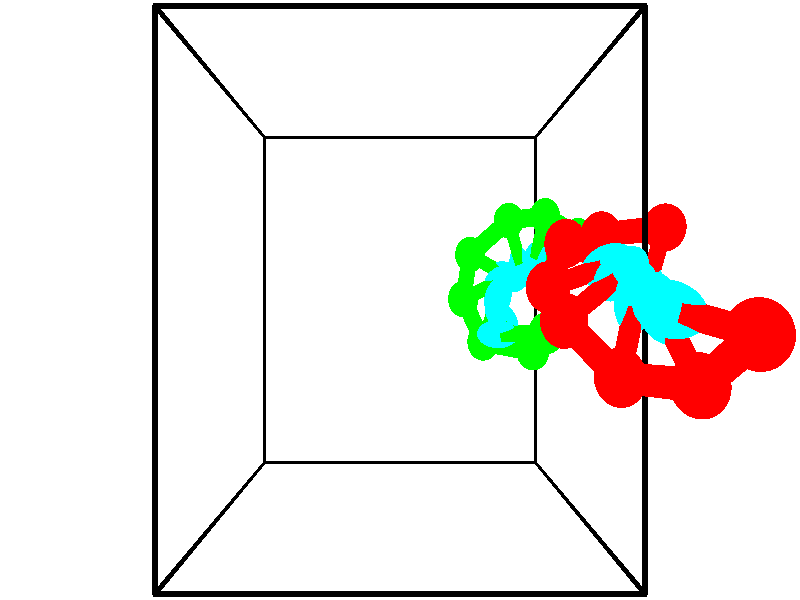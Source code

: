 // switches for output
#declare DRAW_BASES = 1; // possible values are 0, 1; only relevant for DNA ribbons
#declare DRAW_BASES_TYPE = 3; // possible values are 1, 2, 3; only relevant for DNA ribbons
#declare DRAW_FOG = 0; // set to 1 to enable fog

#include "colors.inc"

#include "transforms.inc"
background { rgb <1, 1, 1>}

#default {
   normal{
       ripples 0.25
       frequency 0.20
       turbulence 0.2
       lambda 5
   }
	finish {
		phong 0.1
		phong_size 40.
	}
}

// original window dimensions: 1024x640


// camera settings

camera {
	sky <-0, 1, 0>
	up <-0, 1, 0>
	right 1.6 * <1, 0, 0>
	location <2.5, 2.5, 11.1562>
	look_at <2.5, 2.5, 2.5>
	direction <0, 0, -8.6562>
	angle 67.0682
}


# declare cpy_camera_pos = <2.5, 2.5, 11.1562>;
# if (DRAW_FOG = 1)
fog {
	fog_type 2
	up vnormalize(cpy_camera_pos)
	color rgbt<1,1,1,0.3>
	distance 1e-5
	fog_alt 3e-3
	fog_offset 4
}
# end


// LIGHTS

# declare lum = 6;
global_settings {
	ambient_light rgb lum * <0.05, 0.05, 0.05>
	max_trace_level 15
}# declare cpy_direct_light_amount = 0.25;
light_source
{	1000 * <-1, -1, 1>,
	rgb lum * cpy_direct_light_amount
	parallel
}

light_source
{	1000 * <1, 1, -1>,
	rgb lum * cpy_direct_light_amount
	parallel
}

// strand 0

// nucleotide -1

// particle -1
sphere {
	<5.809115, 3.254181, 3.605746> 0.250000
	pigment { color rgbt <1,0,0,0> }
	no_shadow
}
cylinder {
	<5.693554, 2.873024, 3.568802>,  <5.624217, 2.644330, 3.546635>, 0.100000
	pigment { color rgbt <1,0,0,0> }
	no_shadow
}
cylinder {
	<5.693554, 2.873024, 3.568802>,  <5.809115, 3.254181, 3.605746>, 0.100000
	pigment { color rgbt <1,0,0,0> }
	no_shadow
}

// particle -1
sphere {
	<5.693554, 2.873024, 3.568802> 0.100000
	pigment { color rgbt <1,0,0,0> }
	no_shadow
}
sphere {
	0, 1
	scale<0.080000,0.200000,0.300000>
	matrix <-0.728204, 0.156098, 0.667347,
		-0.621493, 0.260056, -0.738997,
		-0.288903, -0.952893, -0.092360,
		5.606883, 2.587156, 3.541094>
	pigment { color rgbt <0,1,1,0> }
	no_shadow
}
cylinder {
	<5.078104, 3.196968, 3.407175>,  <5.809115, 3.254181, 3.605746>, 0.130000
	pigment { color rgbt <1,0,0,0> }
	no_shadow
}

// nucleotide -1

// particle -1
sphere {
	<5.078104, 3.196968, 3.407175> 0.250000
	pigment { color rgbt <1,0,0,0> }
	no_shadow
}
cylinder {
	<5.225594, 2.909782, 3.643333>,  <5.314087, 2.737471, 3.785029>, 0.100000
	pigment { color rgbt <1,0,0,0> }
	no_shadow
}
cylinder {
	<5.225594, 2.909782, 3.643333>,  <5.078104, 3.196968, 3.407175>, 0.100000
	pigment { color rgbt <1,0,0,0> }
	no_shadow
}

// particle -1
sphere {
	<5.225594, 2.909782, 3.643333> 0.100000
	pigment { color rgbt <1,0,0,0> }
	no_shadow
}
sphere {
	0, 1
	scale<0.080000,0.200000,0.300000>
	matrix <-0.514221, 0.371561, 0.772994,
		-0.774351, -0.588617, -0.232189,
		0.368725, -0.717965, 0.590397,
		5.336211, 2.694393, 3.820453>
	pigment { color rgbt <0,1,1,0> }
	no_shadow
}
cylinder {
	<4.513602, 3.072621, 3.808503>,  <5.078104, 3.196968, 3.407175>, 0.130000
	pigment { color rgbt <1,0,0,0> }
	no_shadow
}

// nucleotide -1

// particle -1
sphere {
	<4.513602, 3.072621, 3.808503> 0.250000
	pigment { color rgbt <1,0,0,0> }
	no_shadow
}
cylinder {
	<4.820362, 2.911232, 4.008133>,  <5.004418, 2.814399, 4.127911>, 0.100000
	pigment { color rgbt <1,0,0,0> }
	no_shadow
}
cylinder {
	<4.820362, 2.911232, 4.008133>,  <4.513602, 3.072621, 3.808503>, 0.100000
	pigment { color rgbt <1,0,0,0> }
	no_shadow
}

// particle -1
sphere {
	<4.820362, 2.911232, 4.008133> 0.100000
	pigment { color rgbt <1,0,0,0> }
	no_shadow
}
sphere {
	0, 1
	scale<0.080000,0.200000,0.300000>
	matrix <-0.468373, 0.179763, 0.865050,
		-0.438739, -0.897160, -0.051115,
		0.766900, -0.403472, 0.499075,
		5.050432, 2.790190, 4.157856>
	pigment { color rgbt <0,1,1,0> }
	no_shadow
}
cylinder {
	<4.211911, 2.623541, 4.164913>,  <4.513602, 3.072621, 3.808503>, 0.130000
	pigment { color rgbt <1,0,0,0> }
	no_shadow
}

// nucleotide -1

// particle -1
sphere {
	<4.211911, 2.623541, 4.164913> 0.250000
	pigment { color rgbt <1,0,0,0> }
	no_shadow
}
cylinder {
	<4.544983, 2.731087, 4.358555>,  <4.744826, 2.795614, 4.474740>, 0.100000
	pigment { color rgbt <1,0,0,0> }
	no_shadow
}
cylinder {
	<4.544983, 2.731087, 4.358555>,  <4.211911, 2.623541, 4.164913>, 0.100000
	pigment { color rgbt <1,0,0,0> }
	no_shadow
}

// particle -1
sphere {
	<4.544983, 2.731087, 4.358555> 0.100000
	pigment { color rgbt <1,0,0,0> }
	no_shadow
}
sphere {
	0, 1
	scale<0.080000,0.200000,0.300000>
	matrix <-0.511567, 0.038803, 0.858367,
		0.211999, -0.962396, 0.169852,
		0.832680, 0.268864, 0.484104,
		4.794787, 2.811746, 4.503786>
	pigment { color rgbt <0,1,1,0> }
	no_shadow
}
cylinder {
	<4.248186, 2.316283, 4.716402>,  <4.211911, 2.623541, 4.164913>, 0.130000
	pigment { color rgbt <1,0,0,0> }
	no_shadow
}

// nucleotide -1

// particle -1
sphere {
	<4.248186, 2.316283, 4.716402> 0.250000
	pigment { color rgbt <1,0,0,0> }
	no_shadow
}
cylinder {
	<4.550476, 2.548752, 4.837143>,  <4.731851, 2.688233, 4.909588>, 0.100000
	pigment { color rgbt <1,0,0,0> }
	no_shadow
}
cylinder {
	<4.550476, 2.548752, 4.837143>,  <4.248186, 2.316283, 4.716402>, 0.100000
	pigment { color rgbt <1,0,0,0> }
	no_shadow
}

// particle -1
sphere {
	<4.550476, 2.548752, 4.837143> 0.100000
	pigment { color rgbt <1,0,0,0> }
	no_shadow
}
sphere {
	0, 1
	scale<0.080000,0.200000,0.300000>
	matrix <-0.241730, -0.180822, 0.953347,
		0.608641, -0.793436, 0.003835,
		0.755727, 0.581173, 0.301854,
		4.777194, 2.723104, 4.927699>
	pigment { color rgbt <0,1,1,0> }
	no_shadow
}
cylinder {
	<4.698322, 1.853967, 5.127487>,  <4.248186, 2.316283, 4.716402>, 0.130000
	pigment { color rgbt <1,0,0,0> }
	no_shadow
}

// nucleotide -1

// particle -1
sphere {
	<4.698322, 1.853967, 5.127487> 0.250000
	pigment { color rgbt <1,0,0,0> }
	no_shadow
}
cylinder {
	<4.745968, 2.233253, 5.245266>,  <4.774555, 2.460825, 5.315933>, 0.100000
	pigment { color rgbt <1,0,0,0> }
	no_shadow
}
cylinder {
	<4.745968, 2.233253, 5.245266>,  <4.698322, 1.853967, 5.127487>, 0.100000
	pigment { color rgbt <1,0,0,0> }
	no_shadow
}

// particle -1
sphere {
	<4.745968, 2.233253, 5.245266> 0.100000
	pigment { color rgbt <1,0,0,0> }
	no_shadow
}
sphere {
	0, 1
	scale<0.080000,0.200000,0.300000>
	matrix <-0.297752, -0.248796, 0.921653,
		0.947183, -0.197455, 0.252697,
		0.119115, 0.948215, 0.294447,
		4.781703, 2.517718, 5.333600>
	pigment { color rgbt <0,1,1,0> }
	no_shadow
}
cylinder {
	<5.197583, 1.857595, 5.726994>,  <4.698322, 1.853967, 5.127487>, 0.130000
	pigment { color rgbt <1,0,0,0> }
	no_shadow
}

// nucleotide -1

// particle -1
sphere {
	<5.197583, 1.857595, 5.726994> 0.250000
	pigment { color rgbt <1,0,0,0> }
	no_shadow
}
cylinder {
	<4.978268, 2.189850, 5.765820>,  <4.846678, 2.389203, 5.789115>, 0.100000
	pigment { color rgbt <1,0,0,0> }
	no_shadow
}
cylinder {
	<4.978268, 2.189850, 5.765820>,  <5.197583, 1.857595, 5.726994>, 0.100000
	pigment { color rgbt <1,0,0,0> }
	no_shadow
}

// particle -1
sphere {
	<4.978268, 2.189850, 5.765820> 0.100000
	pigment { color rgbt <1,0,0,0> }
	no_shadow
}
sphere {
	0, 1
	scale<0.080000,0.200000,0.300000>
	matrix <-0.119197, -0.192500, 0.974031,
		0.827751, 0.522481, 0.204555,
		-0.548289, 0.830637, 0.097064,
		4.813781, 2.439041, 5.794939>
	pigment { color rgbt <0,1,1,0> }
	no_shadow
}
cylinder {
	<5.385177, 2.269277, 6.303101>,  <5.197583, 1.857595, 5.726994>, 0.130000
	pigment { color rgbt <1,0,0,0> }
	no_shadow
}

// nucleotide -1

// particle -1
sphere {
	<5.385177, 2.269277, 6.303101> 0.250000
	pigment { color rgbt <1,0,0,0> }
	no_shadow
}
cylinder {
	<5.000465, 2.364861, 6.249615>,  <4.769639, 2.422211, 6.217523>, 0.100000
	pigment { color rgbt <1,0,0,0> }
	no_shadow
}
cylinder {
	<5.000465, 2.364861, 6.249615>,  <5.385177, 2.269277, 6.303101>, 0.100000
	pigment { color rgbt <1,0,0,0> }
	no_shadow
}

// particle -1
sphere {
	<5.000465, 2.364861, 6.249615> 0.100000
	pigment { color rgbt <1,0,0,0> }
	no_shadow
}
sphere {
	0, 1
	scale<0.080000,0.200000,0.300000>
	matrix <-0.167663, -0.127825, 0.977522,
		0.216495, 0.962580, 0.163004,
		-0.961779, 0.238959, -0.133716,
		4.711932, 2.436548, 6.209500>
	pigment { color rgbt <0,1,1,0> }
	no_shadow
}
// strand 1

// nucleotide -1

// particle -1
sphere {
	<4.586672, 2.106607, 2.547831> 0.250000
	pigment { color rgbt <0,1,0,0> }
	no_shadow
}
cylinder {
	<4.209218, 2.092270, 2.416214>,  <3.982746, 2.083668, 2.337244>, 0.100000
	pigment { color rgbt <0,1,0,0> }
	no_shadow
}
cylinder {
	<4.209218, 2.092270, 2.416214>,  <4.586672, 2.106607, 2.547831>, 0.100000
	pigment { color rgbt <0,1,0,0> }
	no_shadow
}

// particle -1
sphere {
	<4.209218, 2.092270, 2.416214> 0.100000
	pigment { color rgbt <0,1,0,0> }
	no_shadow
}
sphere {
	0, 1
	scale<0.080000,0.200000,0.300000>
	matrix <0.263154, 0.521730, -0.811509,
		0.200757, -0.852357, -0.482891,
		-0.943635, -0.035842, -0.329042,
		3.926128, 2.081517, 2.317501>
	pigment { color rgbt <0,1,1,0> }
	no_shadow
}
cylinder {
	<4.551085, 1.844758, 1.823815>,  <4.586672, 2.106607, 2.547831>, 0.130000
	pigment { color rgbt <0,1,0,0> }
	no_shadow
}

// nucleotide -1

// particle -1
sphere {
	<4.551085, 1.844758, 1.823815> 0.250000
	pigment { color rgbt <0,1,0,0> }
	no_shadow
}
cylinder {
	<4.257531, 2.097672, 1.923119>,  <4.081399, 2.249420, 1.982700>, 0.100000
	pigment { color rgbt <0,1,0,0> }
	no_shadow
}
cylinder {
	<4.257531, 2.097672, 1.923119>,  <4.551085, 1.844758, 1.823815>, 0.100000
	pigment { color rgbt <0,1,0,0> }
	no_shadow
}

// particle -1
sphere {
	<4.257531, 2.097672, 1.923119> 0.100000
	pigment { color rgbt <0,1,0,0> }
	no_shadow
}
sphere {
	0, 1
	scale<0.080000,0.200000,0.300000>
	matrix <0.261320, 0.600144, -0.756002,
		-0.626999, -0.489942, -0.605664,
		-0.733883, 0.632285, 0.248258,
		4.037366, 2.287357, 1.997596>
	pigment { color rgbt <0,1,1,0> }
	no_shadow
}
cylinder {
	<3.836109, 1.936468, 1.437869>,  <4.551085, 1.844758, 1.823815>, 0.130000
	pigment { color rgbt <0,1,0,0> }
	no_shadow
}

// nucleotide -1

// particle -1
sphere {
	<3.836109, 1.936468, 1.437869> 0.250000
	pigment { color rgbt <0,1,0,0> }
	no_shadow
}
cylinder {
	<3.942735, 2.274643, 1.622986>,  <4.006711, 2.477548, 1.734056>, 0.100000
	pigment { color rgbt <0,1,0,0> }
	no_shadow
}
cylinder {
	<3.942735, 2.274643, 1.622986>,  <3.836109, 1.936468, 1.437869>, 0.100000
	pigment { color rgbt <0,1,0,0> }
	no_shadow
}

// particle -1
sphere {
	<3.942735, 2.274643, 1.622986> 0.100000
	pigment { color rgbt <0,1,0,0> }
	no_shadow
}
sphere {
	0, 1
	scale<0.080000,0.200000,0.300000>
	matrix <0.285130, 0.389500, -0.875780,
		-0.920676, 0.365409, -0.137233,
		0.266565, 0.845438, 0.462792,
		4.022704, 2.528275, 1.761824>
	pigment { color rgbt <0,1,1,0> }
	no_shadow
}
cylinder {
	<3.546574, 2.513633, 1.157153>,  <3.836109, 1.936468, 1.437869>, 0.130000
	pigment { color rgbt <0,1,0,0> }
	no_shadow
}

// nucleotide -1

// particle -1
sphere {
	<3.546574, 2.513633, 1.157153> 0.250000
	pigment { color rgbt <0,1,0,0> }
	no_shadow
}
cylinder {
	<3.880294, 2.652191, 1.328712>,  <4.080526, 2.735326, 1.431648>, 0.100000
	pigment { color rgbt <0,1,0,0> }
	no_shadow
}
cylinder {
	<3.880294, 2.652191, 1.328712>,  <3.546574, 2.513633, 1.157153>, 0.100000
	pigment { color rgbt <0,1,0,0> }
	no_shadow
}

// particle -1
sphere {
	<3.880294, 2.652191, 1.328712> 0.100000
	pigment { color rgbt <0,1,0,0> }
	no_shadow
}
sphere {
	0, 1
	scale<0.080000,0.200000,0.300000>
	matrix <0.336202, 0.296893, -0.893769,
		-0.436933, 0.889868, 0.131240,
		0.834300, 0.346394, 0.428898,
		4.130584, 2.756109, 1.457382>
	pigment { color rgbt <0,1,1,0> }
	no_shadow
}
cylinder {
	<3.678552, 3.135551, 0.995106>,  <3.546574, 2.513633, 1.157153>, 0.130000
	pigment { color rgbt <0,1,0,0> }
	no_shadow
}

// nucleotide -1

// particle -1
sphere {
	<3.678552, 3.135551, 0.995106> 0.250000
	pigment { color rgbt <0,1,0,0> }
	no_shadow
}
cylinder {
	<4.030606, 2.957581, 1.061321>,  <4.241839, 2.850798, 1.101051>, 0.100000
	pigment { color rgbt <0,1,0,0> }
	no_shadow
}
cylinder {
	<4.030606, 2.957581, 1.061321>,  <3.678552, 3.135551, 0.995106>, 0.100000
	pigment { color rgbt <0,1,0,0> }
	no_shadow
}

// particle -1
sphere {
	<4.030606, 2.957581, 1.061321> 0.100000
	pigment { color rgbt <0,1,0,0> }
	no_shadow
}
sphere {
	0, 1
	scale<0.080000,0.200000,0.300000>
	matrix <0.352047, 0.377794, -0.856350,
		0.318472, 0.811981, 0.489144,
		0.880135, -0.444925, 0.165539,
		4.294647, 2.824103, 1.110983>
	pigment { color rgbt <0,1,1,0> }
	no_shadow
}
cylinder {
	<4.338212, 3.619155, 0.941278>,  <3.678552, 3.135551, 0.995106>, 0.130000
	pigment { color rgbt <0,1,0,0> }
	no_shadow
}

// nucleotide -1

// particle -1
sphere {
	<4.338212, 3.619155, 0.941278> 0.250000
	pigment { color rgbt <0,1,0,0> }
	no_shadow
}
cylinder {
	<4.472154, 3.245163, 0.894485>,  <4.552519, 3.020768, 0.866410>, 0.100000
	pigment { color rgbt <0,1,0,0> }
	no_shadow
}
cylinder {
	<4.472154, 3.245163, 0.894485>,  <4.338212, 3.619155, 0.941278>, 0.100000
	pigment { color rgbt <0,1,0,0> }
	no_shadow
}

// particle -1
sphere {
	<4.472154, 3.245163, 0.894485> 0.100000
	pigment { color rgbt <0,1,0,0> }
	no_shadow
}
sphere {
	0, 1
	scale<0.080000,0.200000,0.300000>
	matrix <0.471466, 0.273739, -0.838324,
		0.815838, 0.225564, 0.532475,
		0.334855, -0.934980, -0.116981,
		4.572610, 2.964669, 0.859391>
	pigment { color rgbt <0,1,1,0> }
	no_shadow
}
cylinder {
	<4.990880, 3.707386, 0.782361>,  <4.338212, 3.619155, 0.941278>, 0.130000
	pigment { color rgbt <0,1,0,0> }
	no_shadow
}

// nucleotide -1

// particle -1
sphere {
	<4.990880, 3.707386, 0.782361> 0.250000
	pigment { color rgbt <0,1,0,0> }
	no_shadow
}
cylinder {
	<4.915458, 3.340332, 0.642422>,  <4.870204, 3.120100, 0.558458>, 0.100000
	pigment { color rgbt <0,1,0,0> }
	no_shadow
}
cylinder {
	<4.915458, 3.340332, 0.642422>,  <4.990880, 3.707386, 0.782361>, 0.100000
	pigment { color rgbt <0,1,0,0> }
	no_shadow
}

// particle -1
sphere {
	<4.915458, 3.340332, 0.642422> 0.100000
	pigment { color rgbt <0,1,0,0> }
	no_shadow
}
sphere {
	0, 1
	scale<0.080000,0.200000,0.300000>
	matrix <0.520705, 0.208624, -0.827854,
		0.832654, -0.338263, 0.438480,
		-0.188555, -0.917635, -0.349847,
		4.858891, 3.065042, 0.537467>
	pigment { color rgbt <0,1,1,0> }
	no_shadow
}
cylinder {
	<5.635873, 3.456649, 0.495547>,  <4.990880, 3.707386, 0.782361>, 0.130000
	pigment { color rgbt <0,1,0,0> }
	no_shadow
}

// nucleotide -1

// particle -1
sphere {
	<5.635873, 3.456649, 0.495547> 0.250000
	pigment { color rgbt <0,1,0,0> }
	no_shadow
}
cylinder {
	<5.353770, 3.246567, 0.305065>,  <5.184509, 3.120517, 0.190776>, 0.100000
	pigment { color rgbt <0,1,0,0> }
	no_shadow
}
cylinder {
	<5.353770, 3.246567, 0.305065>,  <5.635873, 3.456649, 0.495547>, 0.100000
	pigment { color rgbt <0,1,0,0> }
	no_shadow
}

// particle -1
sphere {
	<5.353770, 3.246567, 0.305065> 0.100000
	pigment { color rgbt <0,1,0,0> }
	no_shadow
}
sphere {
	0, 1
	scale<0.080000,0.200000,0.300000>
	matrix <0.447460, 0.191251, -0.873615,
		0.549903, -0.829205, 0.100128,
		-0.705257, -0.525206, -0.476205,
		5.142193, 3.089005, 0.162204>
	pigment { color rgbt <0,1,1,0> }
	no_shadow
}
// box output
cylinder {
	<0.000000, 0.000000, 0.000000>,  <5.000000, 0.000000, 0.000000>, 0.025000
	pigment { color rgbt <0,0,0,0> }
	no_shadow
}
cylinder {
	<0.000000, 0.000000, 0.000000>,  <0.000000, 5.000000, 0.000000>, 0.025000
	pigment { color rgbt <0,0,0,0> }
	no_shadow
}
cylinder {
	<0.000000, 0.000000, 0.000000>,  <0.000000, 0.000000, 5.000000>, 0.025000
	pigment { color rgbt <0,0,0,0> }
	no_shadow
}
cylinder {
	<5.000000, 5.000000, 5.000000>,  <0.000000, 5.000000, 5.000000>, 0.025000
	pigment { color rgbt <0,0,0,0> }
	no_shadow
}
cylinder {
	<5.000000, 5.000000, 5.000000>,  <5.000000, 0.000000, 5.000000>, 0.025000
	pigment { color rgbt <0,0,0,0> }
	no_shadow
}
cylinder {
	<5.000000, 5.000000, 5.000000>,  <5.000000, 5.000000, 0.000000>, 0.025000
	pigment { color rgbt <0,0,0,0> }
	no_shadow
}
cylinder {
	<0.000000, 0.000000, 5.000000>,  <0.000000, 5.000000, 5.000000>, 0.025000
	pigment { color rgbt <0,0,0,0> }
	no_shadow
}
cylinder {
	<0.000000, 0.000000, 5.000000>,  <5.000000, 0.000000, 5.000000>, 0.025000
	pigment { color rgbt <0,0,0,0> }
	no_shadow
}
cylinder {
	<5.000000, 5.000000, 0.000000>,  <0.000000, 5.000000, 0.000000>, 0.025000
	pigment { color rgbt <0,0,0,0> }
	no_shadow
}
cylinder {
	<5.000000, 5.000000, 0.000000>,  <5.000000, 0.000000, 0.000000>, 0.025000
	pigment { color rgbt <0,0,0,0> }
	no_shadow
}
cylinder {
	<5.000000, 0.000000, 5.000000>,  <5.000000, 0.000000, 0.000000>, 0.025000
	pigment { color rgbt <0,0,0,0> }
	no_shadow
}
cylinder {
	<0.000000, 5.000000, 0.000000>,  <0.000000, 5.000000, 5.000000>, 0.025000
	pigment { color rgbt <0,0,0,0> }
	no_shadow
}
// end of box output
